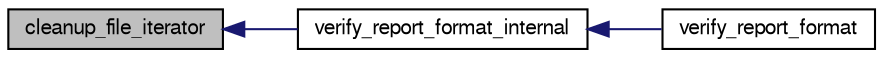 digraph G
{
  bgcolor="transparent";
  edge [fontname="FreeSans",fontsize="10",labelfontname="FreeSans",labelfontsize="10"];
  node [fontname="FreeSans",fontsize="10",shape=record];
  rankdir=LR;
  Node1 [label="cleanup_file_iterator",height=0.2,width=0.4,color="black", fillcolor="grey75", style="filled" fontcolor="black"];
  Node1 -> Node2 [dir=back,color="midnightblue",fontsize="10",style="solid",fontname="FreeSans"];
  Node2 [label="verify_report_format_internal",height=0.2,width=0.4,color="black",URL="$manage__sql_8c.html#a7e5a03bbbbd5067969d323df9d17a9b4",tooltip="Verify a report format."];
  Node2 -> Node3 [dir=back,color="midnightblue",fontsize="10",style="solid",fontname="FreeSans"];
  Node3 [label="verify_report_format",height=0.2,width=0.4,color="black",URL="$manage__sql_8c.html#ad05f096f05ee3a8357ae6e57ee792fc0",tooltip="Verify a report format."];
}
